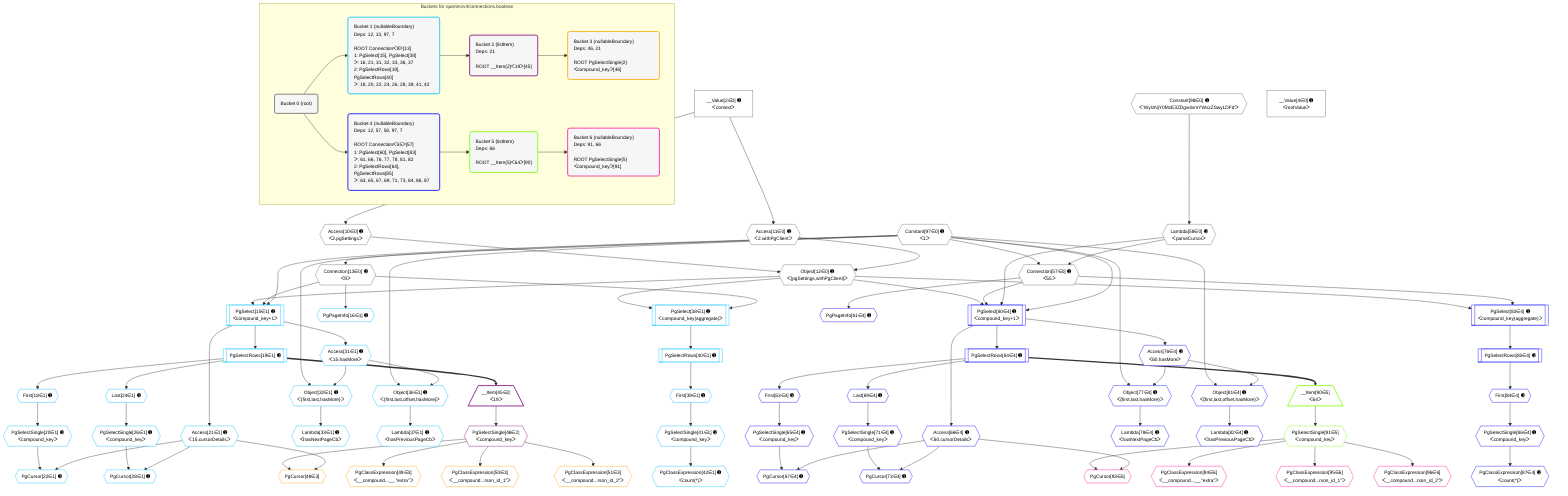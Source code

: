 %%{init: {'themeVariables': { 'fontSize': '12px'}}}%%
graph TD
    classDef path fill:#eee,stroke:#000,color:#000
    classDef plan fill:#fff,stroke-width:1px,color:#000
    classDef itemplan fill:#fff,stroke-width:2px,color:#000
    classDef unbatchedplan fill:#dff,stroke-width:1px,color:#000
    classDef sideeffectplan fill:#fcc,stroke-width:2px,color:#000
    classDef bucket fill:#f6f6f6,color:#000,stroke-width:2px,text-align:left


    %% plan dependencies
    Object12{{"Object[12∈0] ➊<br />ᐸ{pgSettings,withPgClient}ᐳ"}}:::plan
    Access10{{"Access[10∈0] ➊<br />ᐸ2.pgSettingsᐳ"}}:::plan
    Access11{{"Access[11∈0] ➊<br />ᐸ2.withPgClientᐳ"}}:::plan
    Access10 & Access11 --> Object12
    Connection57{{"Connection[57∈0] ➊<br />ᐸ55ᐳ"}}:::plan
    Constant97{{"Constant[97∈0] ➊<br />ᐸ1ᐳ"}}:::plan
    Lambda58{{"Lambda[58∈0] ➊<br />ᐸparseCursorᐳ"}}:::plan
    Constant97 & Lambda58 --> Connection57
    __Value2["__Value[2∈0] ➊<br />ᐸcontextᐳ"]:::plan
    __Value2 --> Access10
    __Value2 --> Access11
    Connection13{{"Connection[13∈0] ➊<br />ᐸ9ᐳ"}}:::plan
    Constant97 --> Connection13
    Constant98{{"Constant[98∈0] ➊<br />ᐸ'WyIzNjY0MzE3ZDgwIixmYWxzZSwyLDFd'ᐳ"}}:::plan
    Constant98 --> Lambda58
    __Value4["__Value[4∈0] ➊<br />ᐸrootValueᐳ"]:::plan
    Object36{{"Object[36∈1] ➊<br />ᐸ{first,last,offset,hasMore}ᐳ"}}:::plan
    Access31{{"Access[31∈1] ➊<br />ᐸ15.hasMoreᐳ"}}:::plan
    Constant97 & Access31 --> Object36
    PgSelect15[["PgSelect[15∈1] ➊<br />ᐸcompound_key+1ᐳ"]]:::plan
    Object12 & Connection13 & Constant97 --> PgSelect15
    Object32{{"Object[32∈1] ➊<br />ᐸ{first,last,hasMore}ᐳ"}}:::plan
    Constant97 & Access31 --> Object32
    PgCursor22{{"PgCursor[22∈1] ➊"}}:::plan
    PgSelectSingle20{{"PgSelectSingle[20∈1] ➊<br />ᐸcompound_keyᐳ"}}:::plan
    Access21{{"Access[21∈1] ➊<br />ᐸ15.cursorDetailsᐳ"}}:::plan
    PgSelectSingle20 & Access21 --> PgCursor22
    PgCursor28{{"PgCursor[28∈1] ➊"}}:::plan
    PgSelectSingle26{{"PgSelectSingle[26∈1] ➊<br />ᐸcompound_keyᐳ"}}:::plan
    PgSelectSingle26 & Access21 --> PgCursor28
    PgSelect38[["PgSelect[38∈1] ➊<br />ᐸcompound_key(aggregate)ᐳ"]]:::plan
    Object12 & Connection13 --> PgSelect38
    PgPageInfo16{{"PgPageInfo[16∈1] ➊"}}:::plan
    Connection13 --> PgPageInfo16
    First18{{"First[18∈1] ➊"}}:::plan
    PgSelectRows19[["PgSelectRows[19∈1] ➊"]]:::plan
    PgSelectRows19 --> First18
    PgSelect15 --> PgSelectRows19
    First18 --> PgSelectSingle20
    PgSelect15 --> Access21
    Last24{{"Last[24∈1] ➊"}}:::plan
    PgSelectRows19 --> Last24
    Last24 --> PgSelectSingle26
    PgSelect15 --> Access31
    Lambda33{{"Lambda[33∈1] ➊<br />ᐸhasNextPageCbᐳ"}}:::plan
    Object32 --> Lambda33
    Lambda37{{"Lambda[37∈1] ➊<br />ᐸhasPreviousPageCbᐳ"}}:::plan
    Object36 --> Lambda37
    First39{{"First[39∈1] ➊"}}:::plan
    PgSelectRows40[["PgSelectRows[40∈1] ➊"]]:::plan
    PgSelectRows40 --> First39
    PgSelect38 --> PgSelectRows40
    PgSelectSingle41{{"PgSelectSingle[41∈1] ➊<br />ᐸcompound_keyᐳ"}}:::plan
    First39 --> PgSelectSingle41
    PgClassExpression42{{"PgClassExpression[42∈1] ➊<br />ᐸcount(*)ᐳ"}}:::plan
    PgSelectSingle41 --> PgClassExpression42
    __Item45[/"__Item[45∈2]<br />ᐸ19ᐳ"\]:::itemplan
    PgSelectRows19 ==> __Item45
    PgSelectSingle46{{"PgSelectSingle[46∈2]<br />ᐸcompound_keyᐳ"}}:::plan
    __Item45 --> PgSelectSingle46
    PgCursor48{{"PgCursor[48∈3]"}}:::plan
    PgSelectSingle46 & Access21 --> PgCursor48
    PgClassExpression49{{"PgClassExpression[49∈3]<br />ᐸ__compound...__.”extra”ᐳ"}}:::plan
    PgSelectSingle46 --> PgClassExpression49
    PgClassExpression50{{"PgClassExpression[50∈3]<br />ᐸ__compound...rson_id_1”ᐳ"}}:::plan
    PgSelectSingle46 --> PgClassExpression50
    PgClassExpression51{{"PgClassExpression[51∈3]<br />ᐸ__compound...rson_id_2”ᐳ"}}:::plan
    PgSelectSingle46 --> PgClassExpression51
    PgSelect60[["PgSelect[60∈4] ➊<br />ᐸcompound_key+1ᐳ"]]:::plan
    Object12 & Connection57 & Lambda58 & Constant97 --> PgSelect60
    Object81{{"Object[81∈4] ➊<br />ᐸ{first,last,offset,hasMore}ᐳ"}}:::plan
    Access76{{"Access[76∈4] ➊<br />ᐸ60.hasMoreᐳ"}}:::plan
    Constant97 & Access76 --> Object81
    Object77{{"Object[77∈4] ➊<br />ᐸ{first,last,hasMore}ᐳ"}}:::plan
    Constant97 & Access76 --> Object77
    PgCursor67{{"PgCursor[67∈4] ➊"}}:::plan
    PgSelectSingle65{{"PgSelectSingle[65∈4] ➊<br />ᐸcompound_keyᐳ"}}:::plan
    Access66{{"Access[66∈4] ➊<br />ᐸ60.cursorDetailsᐳ"}}:::plan
    PgSelectSingle65 & Access66 --> PgCursor67
    PgCursor73{{"PgCursor[73∈4] ➊"}}:::plan
    PgSelectSingle71{{"PgSelectSingle[71∈4] ➊<br />ᐸcompound_keyᐳ"}}:::plan
    PgSelectSingle71 & Access66 --> PgCursor73
    PgSelect83[["PgSelect[83∈4] ➊<br />ᐸcompound_key(aggregate)ᐳ"]]:::plan
    Object12 & Connection57 --> PgSelect83
    PgPageInfo61{{"PgPageInfo[61∈4] ➊"}}:::plan
    Connection57 --> PgPageInfo61
    First63{{"First[63∈4] ➊"}}:::plan
    PgSelectRows64[["PgSelectRows[64∈4] ➊"]]:::plan
    PgSelectRows64 --> First63
    PgSelect60 --> PgSelectRows64
    First63 --> PgSelectSingle65
    PgSelect60 --> Access66
    Last69{{"Last[69∈4] ➊"}}:::plan
    PgSelectRows64 --> Last69
    Last69 --> PgSelectSingle71
    PgSelect60 --> Access76
    Lambda78{{"Lambda[78∈4] ➊<br />ᐸhasNextPageCbᐳ"}}:::plan
    Object77 --> Lambda78
    Lambda82{{"Lambda[82∈4] ➊<br />ᐸhasPreviousPageCbᐳ"}}:::plan
    Object81 --> Lambda82
    First84{{"First[84∈4] ➊"}}:::plan
    PgSelectRows85[["PgSelectRows[85∈4] ➊"]]:::plan
    PgSelectRows85 --> First84
    PgSelect83 --> PgSelectRows85
    PgSelectSingle86{{"PgSelectSingle[86∈4] ➊<br />ᐸcompound_keyᐳ"}}:::plan
    First84 --> PgSelectSingle86
    PgClassExpression87{{"PgClassExpression[87∈4] ➊<br />ᐸcount(*)ᐳ"}}:::plan
    PgSelectSingle86 --> PgClassExpression87
    __Item90[/"__Item[90∈5]<br />ᐸ64ᐳ"\]:::itemplan
    PgSelectRows64 ==> __Item90
    PgSelectSingle91{{"PgSelectSingle[91∈5]<br />ᐸcompound_keyᐳ"}}:::plan
    __Item90 --> PgSelectSingle91
    PgCursor93{{"PgCursor[93∈6]"}}:::plan
    PgSelectSingle91 & Access66 --> PgCursor93
    PgClassExpression94{{"PgClassExpression[94∈6]<br />ᐸ__compound...__.”extra”ᐳ"}}:::plan
    PgSelectSingle91 --> PgClassExpression94
    PgClassExpression95{{"PgClassExpression[95∈6]<br />ᐸ__compound...rson_id_1”ᐳ"}}:::plan
    PgSelectSingle91 --> PgClassExpression95
    PgClassExpression96{{"PgClassExpression[96∈6]<br />ᐸ__compound...rson_id_2”ᐳ"}}:::plan
    PgSelectSingle91 --> PgClassExpression96

    %% define steps

    subgraph "Buckets for queries/v4/connections.boolean"
    Bucket0("Bucket 0 (root)"):::bucket
    classDef bucket0 stroke:#696969
    class Bucket0,__Value2,__Value4,Access10,Access11,Object12,Connection13,Connection57,Lambda58,Constant97,Constant98 bucket0
    Bucket1("Bucket 1 (nullableBoundary)<br />Deps: 12, 13, 97, 7<br /><br />ROOT Connectionᐸ9ᐳ[13]<br />1: PgSelect[15], PgSelect[38]<br />ᐳ: 16, 21, 31, 32, 33, 36, 37<br />2: PgSelectRows[19], PgSelectRows[40]<br />ᐳ: 18, 20, 22, 24, 26, 28, 39, 41, 42"):::bucket
    classDef bucket1 stroke:#00bfff
    class Bucket1,PgSelect15,PgPageInfo16,First18,PgSelectRows19,PgSelectSingle20,Access21,PgCursor22,Last24,PgSelectSingle26,PgCursor28,Access31,Object32,Lambda33,Object36,Lambda37,PgSelect38,First39,PgSelectRows40,PgSelectSingle41,PgClassExpression42 bucket1
    Bucket2("Bucket 2 (listItem)<br />Deps: 21<br /><br />ROOT __Item{2}ᐸ19ᐳ[45]"):::bucket
    classDef bucket2 stroke:#7f007f
    class Bucket2,__Item45,PgSelectSingle46 bucket2
    Bucket3("Bucket 3 (nullableBoundary)<br />Deps: 46, 21<br /><br />ROOT PgSelectSingle{2}ᐸcompound_keyᐳ[46]"):::bucket
    classDef bucket3 stroke:#ffa500
    class Bucket3,PgCursor48,PgClassExpression49,PgClassExpression50,PgClassExpression51 bucket3
    Bucket4("Bucket 4 (nullableBoundary)<br />Deps: 12, 57, 58, 97, 7<br /><br />ROOT Connectionᐸ55ᐳ[57]<br />1: PgSelect[60], PgSelect[83]<br />ᐳ: 61, 66, 76, 77, 78, 81, 82<br />2: PgSelectRows[64], PgSelectRows[85]<br />ᐳ: 63, 65, 67, 69, 71, 73, 84, 86, 87"):::bucket
    classDef bucket4 stroke:#0000ff
    class Bucket4,PgSelect60,PgPageInfo61,First63,PgSelectRows64,PgSelectSingle65,Access66,PgCursor67,Last69,PgSelectSingle71,PgCursor73,Access76,Object77,Lambda78,Object81,Lambda82,PgSelect83,First84,PgSelectRows85,PgSelectSingle86,PgClassExpression87 bucket4
    Bucket5("Bucket 5 (listItem)<br />Deps: 66<br /><br />ROOT __Item{5}ᐸ64ᐳ[90]"):::bucket
    classDef bucket5 stroke:#7fff00
    class Bucket5,__Item90,PgSelectSingle91 bucket5
    Bucket6("Bucket 6 (nullableBoundary)<br />Deps: 91, 66<br /><br />ROOT PgSelectSingle{5}ᐸcompound_keyᐳ[91]"):::bucket
    classDef bucket6 stroke:#ff1493
    class Bucket6,PgCursor93,PgClassExpression94,PgClassExpression95,PgClassExpression96 bucket6
    Bucket0 --> Bucket1 & Bucket4
    Bucket1 --> Bucket2
    Bucket2 --> Bucket3
    Bucket4 --> Bucket5
    Bucket5 --> Bucket6
    end